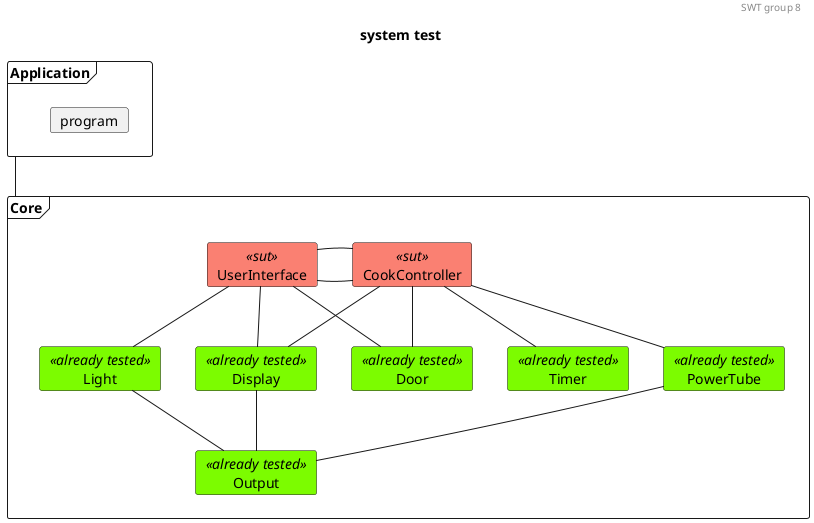 @startuml

'Testing colors:
skinparam card{
    backgroundColor<<already tested>> lawngreen
    backgroundColor<<sut>> salmon
    'backgroundColor<<tested>> gold
}

header SWT group 8
title system test

frame Application{
    card program
}

frame Core{
    card UserInterface<<sut>>
    card CookController<<sut>>

    card Door<<already tested>>
    card Light<<already tested>>
    card Timer<<already tested>>
    card PowerTube<<already tested>>
    card Display<<already tested>>
    card Output<<already tested>>
}

'Relations projects
' 0. to 1.
Application -- Core

'Relations CookController:
'1.
CookController - UserInterface
'1. to 2.
CookController -- Door
CookController -- Timer
CookController -- PowerTube
CookController -- Display

'Relations UserInterface:
'1.
UserInterface - CookController
'1. to 2.
UserInterface -- Light
UserInterface -- Door
UserInterface -- Display

' Relations 2. to 3.
Light -- Output
Display -- Output
PowerTube -- Output



@enduml